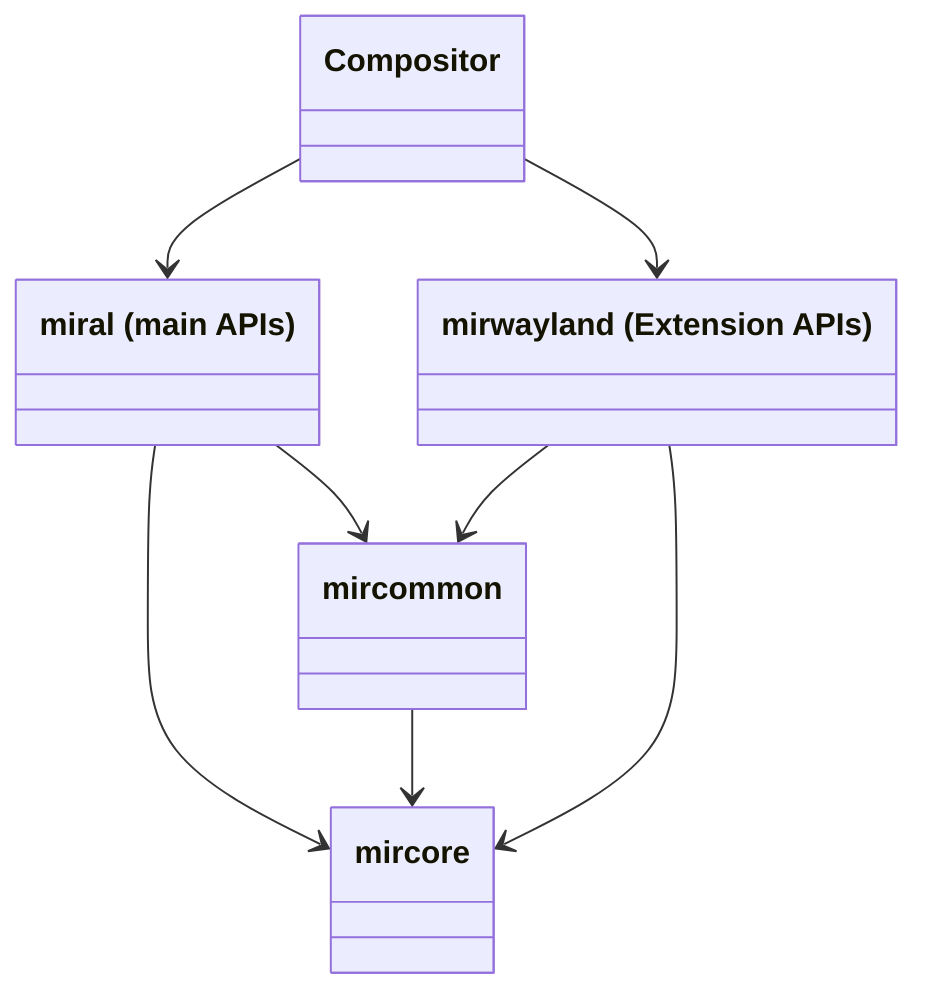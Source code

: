 classDiagram
    miral --> mircore
    mircommon --> mircore
    mirwayland --> mircore
    miral -->mircommon
    mirwayland --> mircommon

    Compositor --> miral
    Compositor --> mirwayland

    class miral["miral (main APIs)"]
    class mirwayland["mirwayland (Extension APIs)"]